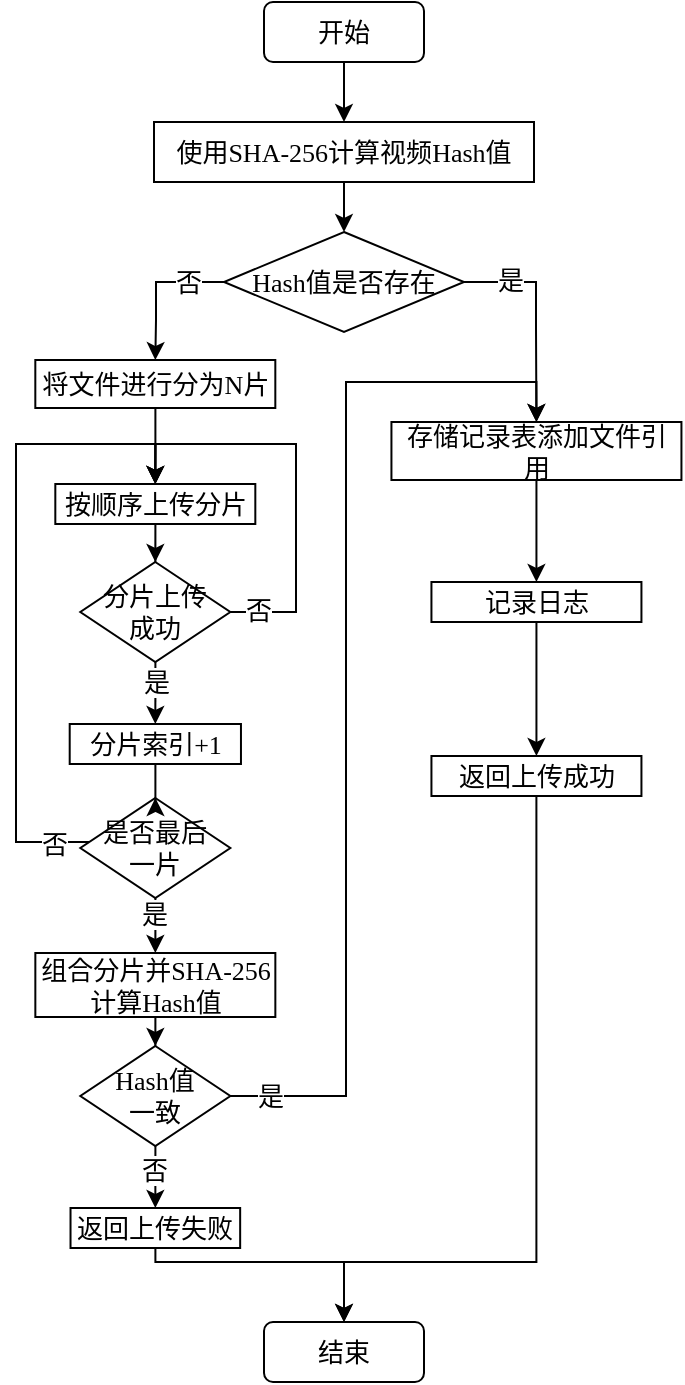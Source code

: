 <mxfile version="26.1.0">
  <diagram name="第 1 页" id="hvfTpmLWFQ4rX_9oERoe">
    <mxGraphModel dx="928" dy="468" grid="1" gridSize="10" guides="1" tooltips="1" connect="1" arrows="1" fold="1" page="1" pageScale="1" pageWidth="827" pageHeight="1169" math="0" shadow="0">
      <root>
        <mxCell id="0" />
        <mxCell id="1" parent="0" />
        <mxCell id="FwiGgOwcliV5bMdkkI5m-4" style="edgeStyle=orthogonalEdgeStyle;rounded=0;orthogonalLoop=1;jettySize=auto;html=1;entryX=0.5;entryY=0;entryDx=0;entryDy=0;fontFamily=宋体;fontStyle=0;fontSource=https%3A%2F%2Ffonts.googleapis.com%2Fcss%3Ffamily%3D%25E5%25AE%258B%25E4%25BD%2593;fontSize=13;" parent="1" source="FwiGgOwcliV5bMdkkI5m-1" target="FwiGgOwcliV5bMdkkI5m-2" edge="1">
          <mxGeometry relative="1" as="geometry" />
        </mxCell>
        <mxCell id="FwiGgOwcliV5bMdkkI5m-1" value="开始" style="rounded=1;whiteSpace=wrap;html=1;fontFamily=宋体;fontStyle=0;fontSource=https%3A%2F%2Ffonts.googleapis.com%2Fcss%3Ffamily%3D%25E5%25AE%258B%25E4%25BD%2593;fontSize=13;" parent="1" vertex="1">
          <mxGeometry x="359" y="90" width="80" height="30" as="geometry" />
        </mxCell>
        <mxCell id="FwiGgOwcliV5bMdkkI5m-5" style="edgeStyle=orthogonalEdgeStyle;rounded=0;orthogonalLoop=1;jettySize=auto;html=1;entryX=0.5;entryY=0;entryDx=0;entryDy=0;fontFamily=宋体;fontStyle=0;fontSource=https%3A%2F%2Ffonts.googleapis.com%2Fcss%3Ffamily%3D%25E5%25AE%258B%25E4%25BD%2593;fontSize=13;" parent="1" source="FwiGgOwcliV5bMdkkI5m-2" target="FwiGgOwcliV5bMdkkI5m-3" edge="1">
          <mxGeometry relative="1" as="geometry" />
        </mxCell>
        <mxCell id="FwiGgOwcliV5bMdkkI5m-2" value="使用&lt;font face=&quot;Times New Roman&quot;&gt;SHA-256&lt;/font&gt;计算视频&lt;font&gt;Hash&lt;/font&gt;值" style="rounded=0;whiteSpace=wrap;html=1;fontFamily=宋体;fontStyle=0;fontSource=https%3A%2F%2Ffonts.googleapis.com%2Fcss%3Ffamily%3D%25E5%25AE%258B%25E4%25BD%2593;fontSize=13;" parent="1" vertex="1">
          <mxGeometry x="304" y="150" width="190" height="30" as="geometry" />
        </mxCell>
        <mxCell id="FwiGgOwcliV5bMdkkI5m-61" style="edgeStyle=orthogonalEdgeStyle;rounded=0;orthogonalLoop=1;jettySize=auto;html=1;entryX=0.5;entryY=0;entryDx=0;entryDy=0;fontFamily=宋体;fontStyle=0;fontSource=https%3A%2F%2Ffonts.googleapis.com%2Fcss%3Ffamily%3D%25E5%25AE%258B%25E4%25BD%2593;fontSize=13;" parent="1" source="FwiGgOwcliV5bMdkkI5m-3" target="FwiGgOwcliV5bMdkkI5m-7" edge="1">
          <mxGeometry relative="1" as="geometry">
            <Array as="points">
              <mxPoint x="495" y="230" />
              <mxPoint x="495" y="253" />
            </Array>
          </mxGeometry>
        </mxCell>
        <mxCell id="FwiGgOwcliV5bMdkkI5m-72" value="是" style="edgeLabel;html=1;align=center;verticalAlign=middle;resizable=0;points=[];fontFamily=宋体;fontStyle=0;fontSource=https%3A%2F%2Ffonts.googleapis.com%2Fcss%3Ffamily%3D%25E5%25AE%258B%25E4%25BD%2593;fontSize=13;" parent="FwiGgOwcliV5bMdkkI5m-61" vertex="1" connectable="0">
          <mxGeometry x="-0.569" y="1" relative="1" as="geometry">
            <mxPoint as="offset" />
          </mxGeometry>
        </mxCell>
        <mxCell id="FwiGgOwcliV5bMdkkI5m-62" style="edgeStyle=orthogonalEdgeStyle;rounded=0;orthogonalLoop=1;jettySize=auto;html=1;entryX=0.5;entryY=0;entryDx=0;entryDy=0;fontFamily=宋体;fontStyle=0;fontSource=https%3A%2F%2Ffonts.googleapis.com%2Fcss%3Ffamily%3D%25E5%25AE%258B%25E4%25BD%2593;fontSize=13;" parent="1" source="FwiGgOwcliV5bMdkkI5m-3" target="FwiGgOwcliV5bMdkkI5m-11" edge="1">
          <mxGeometry relative="1" as="geometry">
            <Array as="points">
              <mxPoint x="305" y="230" />
              <mxPoint x="305" y="249" />
            </Array>
          </mxGeometry>
        </mxCell>
        <mxCell id="FwiGgOwcliV5bMdkkI5m-71" value="否" style="edgeLabel;html=1;align=center;verticalAlign=middle;resizable=0;points=[];fontFamily=宋体;fontStyle=0;fontSource=https%3A%2F%2Ffonts.googleapis.com%2Fcss%3Ffamily%3D%25E5%25AE%258B%25E4%25BD%2593;fontSize=13;" parent="FwiGgOwcliV5bMdkkI5m-62" vertex="1" connectable="0">
          <mxGeometry x="-0.494" relative="1" as="geometry">
            <mxPoint as="offset" />
          </mxGeometry>
        </mxCell>
        <mxCell id="FwiGgOwcliV5bMdkkI5m-3" value="&lt;font face=&quot;Times New Roman&quot;&gt;Hash&lt;/font&gt;值是否存在" style="rhombus;whiteSpace=wrap;html=1;fontFamily=宋体;fontStyle=0;fontSource=https%3A%2F%2Ffonts.googleapis.com%2Fcss%3Ffamily%3D%25E5%25AE%258B%25E4%25BD%2593;fontSize=13;" parent="1" vertex="1">
          <mxGeometry x="339" y="205" width="120" height="50" as="geometry" />
        </mxCell>
        <mxCell id="FwiGgOwcliV5bMdkkI5m-10" style="edgeStyle=orthogonalEdgeStyle;rounded=0;orthogonalLoop=1;jettySize=auto;html=1;entryX=0.5;entryY=0;entryDx=0;entryDy=0;fontFamily=宋体;fontStyle=0;fontSource=https%3A%2F%2Ffonts.googleapis.com%2Fcss%3Ffamily%3D%25E5%25AE%258B%25E4%25BD%2593;fontSize=13;" parent="1" source="FwiGgOwcliV5bMdkkI5m-7" target="FwiGgOwcliV5bMdkkI5m-8" edge="1">
          <mxGeometry relative="1" as="geometry" />
        </mxCell>
        <mxCell id="FwiGgOwcliV5bMdkkI5m-7" value="存储记录表&lt;span style=&quot;background-color: transparent; color: light-dark(rgb(0, 0, 0), rgb(255, 255, 255));&quot;&gt;添加文件引用&lt;/span&gt;" style="rounded=0;whiteSpace=wrap;html=1;fontFamily=宋体;fontStyle=0;fontSource=https%3A%2F%2Ffonts.googleapis.com%2Fcss%3Ffamily%3D%25E5%25AE%258B%25E4%25BD%2593;fontSize=13;" parent="1" vertex="1">
          <mxGeometry x="422.72" y="300" width="145" height="29" as="geometry" />
        </mxCell>
        <mxCell id="FwiGgOwcliV5bMdkkI5m-50" style="edgeStyle=orthogonalEdgeStyle;rounded=0;orthogonalLoop=1;jettySize=auto;html=1;entryX=0.5;entryY=0;entryDx=0;entryDy=0;fontFamily=宋体;fontStyle=0;fontSource=https%3A%2F%2Ffonts.googleapis.com%2Fcss%3Ffamily%3D%25E5%25AE%258B%25E4%25BD%2593;fontSize=13;" parent="1" source="FwiGgOwcliV5bMdkkI5m-8" target="FwiGgOwcliV5bMdkkI5m-46" edge="1">
          <mxGeometry relative="1" as="geometry" />
        </mxCell>
        <mxCell id="FwiGgOwcliV5bMdkkI5m-8" value="记录日志" style="rounded=0;whiteSpace=wrap;html=1;fontFamily=宋体;fontStyle=0;fontSource=https%3A%2F%2Ffonts.googleapis.com%2Fcss%3Ffamily%3D%25E5%25AE%258B%25E4%25BD%2593;fontSize=13;" parent="1" vertex="1">
          <mxGeometry x="442.72" y="380" width="105" height="20" as="geometry" />
        </mxCell>
        <mxCell id="FwiGgOwcliV5bMdkkI5m-39" value="结束" style="rounded=1;whiteSpace=wrap;html=1;fontFamily=宋体;fontStyle=0;fontSource=https%3A%2F%2Ffonts.googleapis.com%2Fcss%3Ffamily%3D%25E5%25AE%258B%25E4%25BD%2593;fontSize=13;" parent="1" vertex="1">
          <mxGeometry x="359" y="750" width="80" height="30" as="geometry" />
        </mxCell>
        <mxCell id="FwiGgOwcliV5bMdkkI5m-68" style="edgeStyle=orthogonalEdgeStyle;rounded=0;orthogonalLoop=1;jettySize=auto;html=1;entryX=0.5;entryY=0;entryDx=0;entryDy=0;fontFamily=宋体;fontStyle=0;fontSource=https%3A%2F%2Ffonts.googleapis.com%2Fcss%3Ffamily%3D%25E5%25AE%258B%25E4%25BD%2593;fontSize=13;" parent="1" source="FwiGgOwcliV5bMdkkI5m-46" target="FwiGgOwcliV5bMdkkI5m-39" edge="1">
          <mxGeometry relative="1" as="geometry">
            <Array as="points">
              <mxPoint x="495" y="720" />
              <mxPoint x="399" y="720" />
            </Array>
          </mxGeometry>
        </mxCell>
        <mxCell id="FwiGgOwcliV5bMdkkI5m-46" value="返回上传成功" style="rounded=0;whiteSpace=wrap;html=1;fontFamily=宋体;fontStyle=0;fontSource=https%3A%2F%2Ffonts.googleapis.com%2Fcss%3Ffamily%3D%25E5%25AE%258B%25E4%25BD%2593;fontSize=13;" parent="1" vertex="1">
          <mxGeometry x="442.72" y="467" width="105" height="20" as="geometry" />
        </mxCell>
        <mxCell id="FwiGgOwcliV5bMdkkI5m-65" style="edgeStyle=orthogonalEdgeStyle;rounded=0;orthogonalLoop=1;jettySize=auto;html=1;entryX=0.5;entryY=0;entryDx=0;entryDy=0;fontFamily=宋体;fontStyle=0;fontSource=https%3A%2F%2Ffonts.googleapis.com%2Fcss%3Ffamily%3D%25E5%25AE%258B%25E4%25BD%2593;fontSize=13;" parent="1" source="FwiGgOwcliV5bMdkkI5m-63" target="FwiGgOwcliV5bMdkkI5m-39" edge="1">
          <mxGeometry relative="1" as="geometry">
            <Array as="points">
              <mxPoint x="305" y="720" />
              <mxPoint x="399" y="720" />
            </Array>
          </mxGeometry>
        </mxCell>
        <mxCell id="FwiGgOwcliV5bMdkkI5m-63" value="返回上传失败" style="rounded=0;whiteSpace=wrap;html=1;fontFamily=宋体;fontStyle=0;fontSource=https%3A%2F%2Ffonts.googleapis.com%2Fcss%3Ffamily%3D%25E5%25AE%258B%25E4%25BD%2593;fontSize=13;" parent="1" vertex="1">
          <mxGeometry x="262.26" y="693" width="84.82" height="20" as="geometry" />
        </mxCell>
        <mxCell id="FwiGgOwcliV5bMdkkI5m-64" style="edgeStyle=orthogonalEdgeStyle;rounded=0;orthogonalLoop=1;jettySize=auto;html=1;entryX=0.5;entryY=0;entryDx=0;entryDy=0;fontFamily=宋体;fontStyle=0;fontSource=https%3A%2F%2Ffonts.googleapis.com%2Fcss%3Ffamily%3D%25E5%25AE%258B%25E4%25BD%2593;fontSize=13;" parent="1" source="FwiGgOwcliV5bMdkkI5m-34" target="FwiGgOwcliV5bMdkkI5m-63" edge="1">
          <mxGeometry relative="1" as="geometry" />
        </mxCell>
        <mxCell id="FwiGgOwcliV5bMdkkI5m-69" value="否" style="edgeLabel;html=1;align=center;verticalAlign=middle;resizable=0;points=[];fontFamily=宋体;fontStyle=0;fontSource=https%3A%2F%2Ffonts.googleapis.com%2Fcss%3Ffamily%3D%25E5%25AE%258B%25E4%25BD%2593;fontSize=13;" parent="FwiGgOwcliV5bMdkkI5m-64" vertex="1" connectable="0">
          <mxGeometry x="0.539" relative="1" as="geometry">
            <mxPoint x="-1" y="-8" as="offset" />
          </mxGeometry>
        </mxCell>
        <mxCell id="FwiGgOwcliV5bMdkkI5m-66" style="edgeStyle=orthogonalEdgeStyle;rounded=0;orthogonalLoop=1;jettySize=auto;html=1;entryX=0.5;entryY=0;entryDx=0;entryDy=0;fontFamily=宋体;fontStyle=0;fontSource=https%3A%2F%2Ffonts.googleapis.com%2Fcss%3Ffamily%3D%25E5%25AE%258B%25E4%25BD%2593;fontSize=13;" parent="1" source="FwiGgOwcliV5bMdkkI5m-34" target="FwiGgOwcliV5bMdkkI5m-7" edge="1">
          <mxGeometry relative="1" as="geometry">
            <Array as="points">
              <mxPoint x="400" y="637" />
              <mxPoint x="400" y="280" />
              <mxPoint x="495" y="280" />
            </Array>
          </mxGeometry>
        </mxCell>
        <mxCell id="FwiGgOwcliV5bMdkkI5m-67" value="是" style="edgeLabel;html=1;align=center;verticalAlign=middle;resizable=0;points=[];fontFamily=宋体;fontStyle=0;fontSource=https%3A%2F%2Ffonts.googleapis.com%2Fcss%3Ffamily%3D%25E5%25AE%258B%25E4%25BD%2593;fontSize=13;" parent="FwiGgOwcliV5bMdkkI5m-66" vertex="1" connectable="0">
          <mxGeometry x="-0.924" relative="1" as="geometry">
            <mxPoint as="offset" />
          </mxGeometry>
        </mxCell>
        <mxCell id="FwiGgOwcliV5bMdkkI5m-14" style="edgeStyle=orthogonalEdgeStyle;rounded=0;orthogonalLoop=1;jettySize=auto;html=1;entryX=0.5;entryY=0;entryDx=0;entryDy=0;fontFamily=宋体;fontStyle=0;fontSource=https%3A%2F%2Ffonts.googleapis.com%2Fcss%3Ffamily%3D%25E5%25AE%258B%25E4%25BD%2593;fontSize=13;" parent="1" source="FwiGgOwcliV5bMdkkI5m-11" target="FwiGgOwcliV5bMdkkI5m-13" edge="1">
          <mxGeometry relative="1" as="geometry" />
        </mxCell>
        <mxCell id="FwiGgOwcliV5bMdkkI5m-11" value="将文件进行分为&lt;font face=&quot;Times New Roman&quot;&gt;N&lt;/font&gt;片" style="rounded=0;whiteSpace=wrap;html=1;fontFamily=宋体;fontStyle=0;fontSource=https%3A%2F%2Ffonts.googleapis.com%2Fcss%3Ffamily%3D%25E5%25AE%258B%25E4%25BD%2593;fontSize=13;" parent="1" vertex="1">
          <mxGeometry x="244.66" y="269" width="120" height="24" as="geometry" />
        </mxCell>
        <mxCell id="FwiGgOwcliV5bMdkkI5m-16" style="edgeStyle=orthogonalEdgeStyle;rounded=0;orthogonalLoop=1;jettySize=auto;html=1;entryX=0.5;entryY=0;entryDx=0;entryDy=0;fontFamily=宋体;fontStyle=0;fontSource=https%3A%2F%2Ffonts.googleapis.com%2Fcss%3Ffamily%3D%25E5%25AE%258B%25E4%25BD%2593;fontSize=13;" parent="1" source="FwiGgOwcliV5bMdkkI5m-13" target="FwiGgOwcliV5bMdkkI5m-15" edge="1">
          <mxGeometry relative="1" as="geometry" />
        </mxCell>
        <mxCell id="FwiGgOwcliV5bMdkkI5m-13" value="按顺序上传分片" style="rounded=0;whiteSpace=wrap;html=1;fontFamily=宋体;fontStyle=0;fontSource=https%3A%2F%2Ffonts.googleapis.com%2Fcss%3Ffamily%3D%25E5%25AE%258B%25E4%25BD%2593;fontSize=13;" parent="1" vertex="1">
          <mxGeometry x="254.66" y="331" width="100" height="20" as="geometry" />
        </mxCell>
        <mxCell id="FwiGgOwcliV5bMdkkI5m-25" style="edgeStyle=orthogonalEdgeStyle;rounded=0;orthogonalLoop=1;jettySize=auto;html=1;entryX=0.5;entryY=0;entryDx=0;entryDy=0;fontFamily=宋体;fontStyle=0;fontSource=https%3A%2F%2Ffonts.googleapis.com%2Fcss%3Ffamily%3D%25E5%25AE%258B%25E4%25BD%2593;fontSize=13;" parent="1" source="FwiGgOwcliV5bMdkkI5m-15" target="FwiGgOwcliV5bMdkkI5m-24" edge="1">
          <mxGeometry relative="1" as="geometry" />
        </mxCell>
        <mxCell id="FwiGgOwcliV5bMdkkI5m-29" value="是" style="edgeLabel;html=1;align=center;verticalAlign=middle;resizable=0;points=[];fontFamily=宋体;fontStyle=0;fontSource=https%3A%2F%2Ffonts.googleapis.com%2Fcss%3Ffamily%3D%25E5%25AE%258B%25E4%25BD%2593;fontSize=13;" parent="FwiGgOwcliV5bMdkkI5m-25" vertex="1" connectable="0">
          <mxGeometry x="0.188" relative="1" as="geometry">
            <mxPoint y="-1" as="offset" />
          </mxGeometry>
        </mxCell>
        <mxCell id="FwiGgOwcliV5bMdkkI5m-27" style="edgeStyle=orthogonalEdgeStyle;rounded=0;orthogonalLoop=1;jettySize=auto;html=1;entryX=0.5;entryY=0;entryDx=0;entryDy=0;fontFamily=宋体;fontStyle=0;fontSource=https%3A%2F%2Ffonts.googleapis.com%2Fcss%3Ffamily%3D%25E5%25AE%258B%25E4%25BD%2593;fontSize=13;" parent="1" source="FwiGgOwcliV5bMdkkI5m-15" target="FwiGgOwcliV5bMdkkI5m-13" edge="1">
          <mxGeometry relative="1" as="geometry">
            <Array as="points">
              <mxPoint x="375" y="395" />
              <mxPoint x="375" y="311" />
              <mxPoint x="305" y="311" />
            </Array>
          </mxGeometry>
        </mxCell>
        <mxCell id="FwiGgOwcliV5bMdkkI5m-28" value="否" style="edgeLabel;html=1;align=center;verticalAlign=middle;resizable=0;points=[];fontFamily=宋体;fontStyle=0;fontSource=https%3A%2F%2Ffonts.googleapis.com%2Fcss%3Ffamily%3D%25E5%25AE%258B%25E4%25BD%2593;fontSize=13;" parent="FwiGgOwcliV5bMdkkI5m-27" vertex="1" connectable="0">
          <mxGeometry x="-0.864" y="1" relative="1" as="geometry">
            <mxPoint as="offset" />
          </mxGeometry>
        </mxCell>
        <mxCell id="FwiGgOwcliV5bMdkkI5m-15" value="分片上传&lt;div&gt;成功&lt;/div&gt;" style="rhombus;whiteSpace=wrap;html=1;fontFamily=宋体;fontStyle=0;fontSource=https%3A%2F%2Ffonts.googleapis.com%2Fcss%3Ffamily%3D%25E5%25AE%258B%25E4%25BD%2593;fontSize=13;" parent="1" vertex="1">
          <mxGeometry x="267.16" y="370" width="75" height="50" as="geometry" />
        </mxCell>
        <mxCell id="FwiGgOwcliV5bMdkkI5m-30" style="edgeStyle=orthogonalEdgeStyle;rounded=0;orthogonalLoop=1;jettySize=auto;html=1;entryX=0.5;entryY=0;entryDx=0;entryDy=0;fontFamily=宋体;fontStyle=0;fontSource=https%3A%2F%2Ffonts.googleapis.com%2Fcss%3Ffamily%3D%25E5%25AE%258B%25E4%25BD%2593;fontSize=13;" parent="1" source="FwiGgOwcliV5bMdkkI5m-21" target="FwiGgOwcliV5bMdkkI5m-13" edge="1">
          <mxGeometry relative="1" as="geometry">
            <Array as="points">
              <mxPoint x="235" y="510" />
              <mxPoint x="235" y="311" />
              <mxPoint x="305" y="311" />
            </Array>
          </mxGeometry>
        </mxCell>
        <mxCell id="FwiGgOwcliV5bMdkkI5m-31" value="否" style="edgeLabel;html=1;align=center;verticalAlign=middle;resizable=0;points=[];fontFamily=宋体;fontStyle=0;fontSource=https%3A%2F%2Ffonts.googleapis.com%2Fcss%3Ffamily%3D%25E5%25AE%258B%25E4%25BD%2593;fontSize=13;" parent="FwiGgOwcliV5bMdkkI5m-30" vertex="1" connectable="0">
          <mxGeometry x="-0.93" y="1" relative="1" as="geometry">
            <mxPoint x="-6" as="offset" />
          </mxGeometry>
        </mxCell>
        <mxCell id="FwiGgOwcliV5bMdkkI5m-35" style="edgeStyle=orthogonalEdgeStyle;rounded=0;orthogonalLoop=1;jettySize=auto;html=1;entryX=0.5;entryY=0;entryDx=0;entryDy=0;fontFamily=宋体;fontStyle=0;fontSource=https%3A%2F%2Ffonts.googleapis.com%2Fcss%3Ffamily%3D%25E5%25AE%258B%25E4%25BD%2593;fontSize=13;" parent="1" source="FwiGgOwcliV5bMdkkI5m-21" target="FwiGgOwcliV5bMdkkI5m-33" edge="1">
          <mxGeometry relative="1" as="geometry" />
        </mxCell>
        <mxCell id="FwiGgOwcliV5bMdkkI5m-73" value="是" style="edgeLabel;html=1;align=center;verticalAlign=middle;resizable=0;points=[];fontFamily=宋体;fontStyle=0;fontSource=https%3A%2F%2Ffonts.googleapis.com%2Fcss%3Ffamily%3D%25E5%25AE%258B%25E4%25BD%2593;fontSize=13;" parent="FwiGgOwcliV5bMdkkI5m-35" vertex="1" connectable="0">
          <mxGeometry x="0.295" y="-1" relative="1" as="geometry">
            <mxPoint y="-1" as="offset" />
          </mxGeometry>
        </mxCell>
        <mxCell id="FwiGgOwcliV5bMdkkI5m-21" value="是否最后&lt;div&gt;一片&lt;/div&gt;" style="rhombus;whiteSpace=wrap;html=1;fontFamily=宋体;fontStyle=0;fontSource=https%3A%2F%2Ffonts.googleapis.com%2Fcss%3Ffamily%3D%25E5%25AE%258B%25E4%25BD%2593;fontSize=13;" parent="1" vertex="1">
          <mxGeometry x="267.17" y="488" width="75" height="50" as="geometry" />
        </mxCell>
        <mxCell id="FwiGgOwcliV5bMdkkI5m-26" style="edgeStyle=orthogonalEdgeStyle;rounded=0;orthogonalLoop=1;jettySize=auto;html=1;entryX=0.5;entryY=0;entryDx=0;entryDy=0;fontFamily=宋体;fontStyle=0;fontSource=https%3A%2F%2Ffonts.googleapis.com%2Fcss%3Ffamily%3D%25E5%25AE%258B%25E4%25BD%2593;fontSize=13;" parent="1" source="FwiGgOwcliV5bMdkkI5m-24" target="FwiGgOwcliV5bMdkkI5m-21" edge="1">
          <mxGeometry relative="1" as="geometry" />
        </mxCell>
        <mxCell id="FwiGgOwcliV5bMdkkI5m-24" value="分片索引&lt;font face=&quot;Times New Roman&quot;&gt;+1&lt;/font&gt;" style="rounded=0;whiteSpace=wrap;html=1;fontFamily=宋体;fontStyle=0;fontSource=https%3A%2F%2Ffonts.googleapis.com%2Fcss%3Ffamily%3D%25E5%25AE%258B%25E4%25BD%2593;fontSize=13;" parent="1" vertex="1">
          <mxGeometry x="261.85" y="451" width="85.63" height="20" as="geometry" />
        </mxCell>
        <mxCell id="FwiGgOwcliV5bMdkkI5m-52" style="edgeStyle=orthogonalEdgeStyle;rounded=0;orthogonalLoop=1;jettySize=auto;html=1;entryX=0.5;entryY=0;entryDx=0;entryDy=0;fontFamily=宋体;fontStyle=0;fontSource=https%3A%2F%2Ffonts.googleapis.com%2Fcss%3Ffamily%3D%25E5%25AE%258B%25E4%25BD%2593;fontSize=13;" parent="1" source="FwiGgOwcliV5bMdkkI5m-33" target="FwiGgOwcliV5bMdkkI5m-34" edge="1">
          <mxGeometry relative="1" as="geometry" />
        </mxCell>
        <mxCell id="FwiGgOwcliV5bMdkkI5m-33" value="组合分片并&lt;font face=&quot;Times New Roman&quot;&gt;SHA-256&lt;/font&gt;&lt;div&gt;计算&lt;font face=&quot;Times New Roman&quot;&gt;Hash&lt;/font&gt;值&lt;/div&gt;" style="rounded=0;whiteSpace=wrap;html=1;fontSize=13;fontFamily=宋体;align=center;fontStyle=0;fontSource=https%3A%2F%2Ffonts.googleapis.com%2Fcss%3Ffamily%3D%25E5%25AE%258B%25E4%25BD%2593;" parent="1" vertex="1">
          <mxGeometry x="244.67" y="565.5" width="120" height="32" as="geometry" />
        </mxCell>
        <mxCell id="FwiGgOwcliV5bMdkkI5m-34" value="&lt;font face=&quot;Times New Roman&quot;&gt;Hash&lt;/font&gt;值&lt;div&gt;一致&lt;/div&gt;" style="rhombus;whiteSpace=wrap;html=1;fontFamily=宋体;fontStyle=0;fontSource=https%3A%2F%2Ffonts.googleapis.com%2Fcss%3Ffamily%3D%25E5%25AE%258B%25E4%25BD%2593;fontSize=13;" parent="1" vertex="1">
          <mxGeometry x="267.17" y="612" width="75" height="50" as="geometry" />
        </mxCell>
      </root>
    </mxGraphModel>
  </diagram>
</mxfile>
